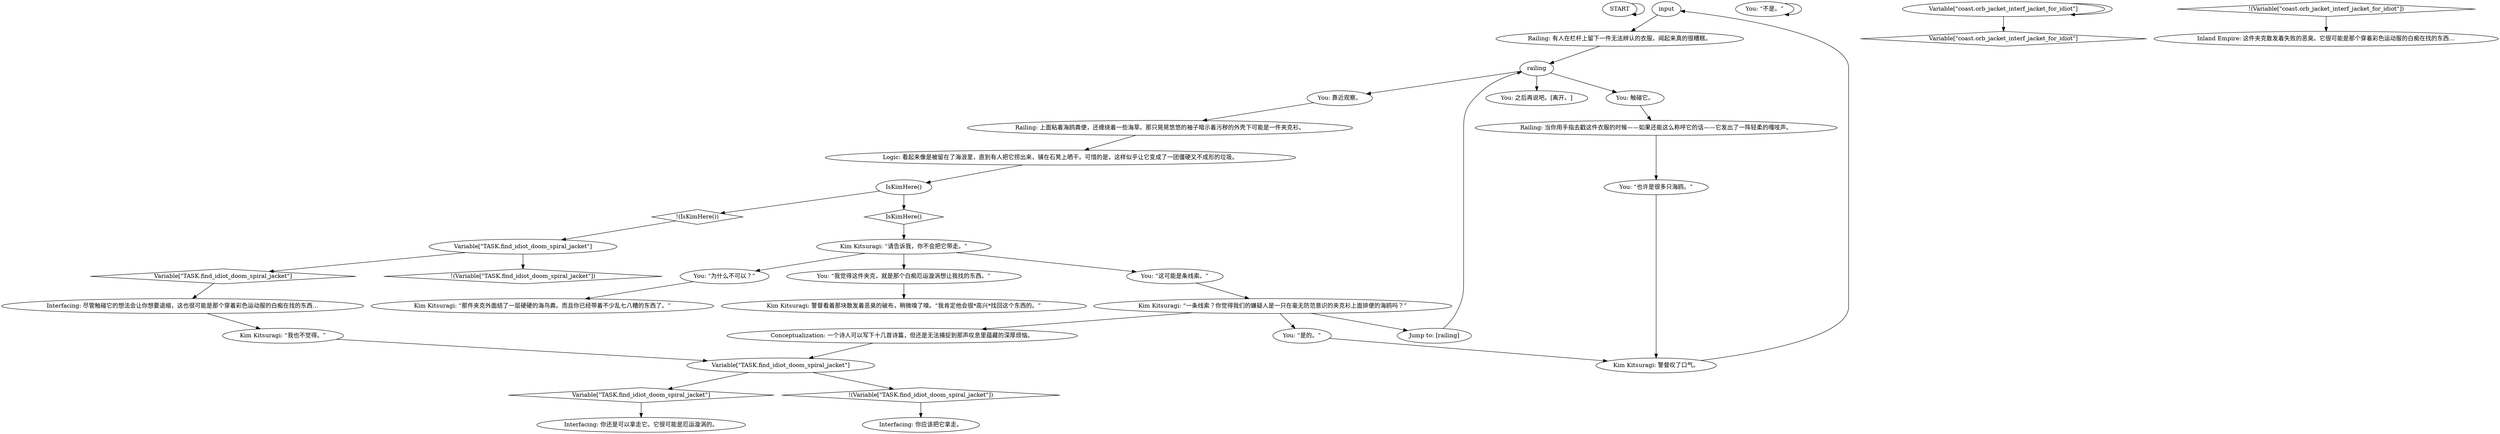 # BOARDWALK / RAILING
# You've discovered Idiot Doom Spiral's missing jacket.
# ==================================================
digraph G {
	  0 [label="START"];
	  1 [label="input"];
	  2 [label="Conceptualization: 一个诗人可以写下十几首诗篇，但还是无法捕捉到那声叹息里蕴藏的深厚烦恼。"];
	  3 [label="You: “也许是很多只海鸥。”"];
	  4 [label="Jump to: [railing]"];
	  5 [label="You: “不是。”"];
	  6 [label="Kim Kitsuragi: “我也不觉得。”"];
	  7 [label="Variable[\"coast.orb_jacket_interf_jacket_for_idiot\"]"];
	  8 [label="Variable[\"coast.orb_jacket_interf_jacket_for_idiot\"]", shape=diamond];
	  9 [label="!(Variable[\"coast.orb_jacket_interf_jacket_for_idiot\"])", shape=diamond];
	  10 [label="Logic: 看起来像是被留在了海浪里，直到有人把它捞出来，铺在石凳上晒干。可惜的是，这样似乎让它变成了一团僵硬又不成形的垃圾。"];
	  11 [label="You: “这可能是条线索。”"];
	  12 [label="Kim Kitsuragi: “一条线索？你觉得我们的嫌疑人是一只在毫无防范意识的夹克衫上面排便的海鸥吗？”"];
	  13 [label="You: 靠近观察。"];
	  14 [label="Railing: 有人在栏杆上留下一件无法辨认的衣服。闻起来真的很糟糕。"];
	  15 [label="You: 触碰它。"];
	  16 [label="Interfacing: 你应该把它拿走。"];
	  17 [label="You: 之后再说吧。[离开。]"];
	  18 [label="Variable[\"TASK.find_idiot_doom_spiral_jacket\"]"];
	  19 [label="Variable[\"TASK.find_idiot_doom_spiral_jacket\"]", shape=diamond];
	  20 [label="!(Variable[\"TASK.find_idiot_doom_spiral_jacket\"])", shape=diamond];
	  21 [label="IsKimHere()"];
	  22 [label="IsKimHere()", shape=diamond];
	  23 [label="!(IsKimHere())", shape=diamond];
	  24 [label="You: “为什么不可以？”"];
	  25 [label="You: “是的。”"];
	  26 [label="Railing: 当你用手指去戳这件衣服的时候——如果还能这么称呼它的话——它发出了一阵轻柔的嘎吱声。"];
	  27 [label="Interfacing: 你还是可以拿走它。它很可能是厄运漩涡的。"];
	  28 [label="You: “我觉得这件夹克，就是那个白痴厄运漩涡想让我找的东西。”"];
	  29 [label="railing"];
	  30 [label="Variable[\"TASK.find_idiot_doom_spiral_jacket\"]"];
	  31 [label="Variable[\"TASK.find_idiot_doom_spiral_jacket\"]", shape=diamond];
	  32 [label="!(Variable[\"TASK.find_idiot_doom_spiral_jacket\"])", shape=diamond];
	  33 [label="Kim Kitsuragi: “请告诉我，你不会把它带走。”"];
	  34 [label="Kim Kitsuragi: 警督叹了口气。"];
	  35 [label="Interfacing: 尽管触碰它的想法会让你想要退缩，这也很可能是那个穿着彩色运动服的白痴在找的东西…"];
	  36 [label="Kim Kitsuragi: 警督看着那块散发着恶臭的破布，稍微嗅了嗅。“我肯定他会很*高兴*找回这个东西的。”"];
	  37 [label="Railing: 上面粘着海鸥粪便，还缠绕着一些海草。那只晃晃悠悠的袖子暗示着污秽的外壳下可能是一件夹克衫。"];
	  38 [label="Kim Kitsuragi: “那件夹克外面结了一层硬硬的海鸟粪。而且你已经带着不少乱七八糟的东西了。”"];
	  39 [label="Inland Empire: 这件夹克散发着失败的恶臭。它很可能是那个穿着彩色运动服的白痴在找的东西…"];
	  0 -> 0
	  1 -> 14
	  2 -> 30
	  3 -> 34
	  4 -> 29
	  5 -> 5
	  6 -> 30
	  7 -> 8
	  7 -> 7
	  9 -> 39
	  10 -> 21
	  11 -> 12
	  12 -> 25
	  12 -> 2
	  12 -> 4
	  13 -> 37
	  14 -> 29
	  15 -> 26
	  18 -> 19
	  18 -> 20
	  19 -> 35
	  21 -> 22
	  21 -> 23
	  22 -> 33
	  23 -> 18
	  24 -> 38
	  25 -> 34
	  26 -> 3
	  28 -> 36
	  29 -> 17
	  29 -> 13
	  29 -> 15
	  30 -> 32
	  30 -> 31
	  31 -> 27
	  32 -> 16
	  33 -> 24
	  33 -> 11
	  33 -> 28
	  34 -> 1
	  35 -> 6
	  37 -> 10
}

